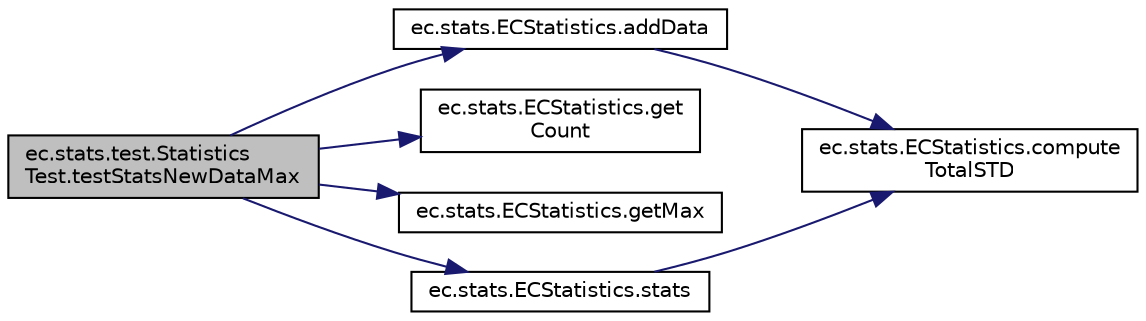 digraph "ec.stats.test.StatisticsTest.testStatsNewDataMax"
{
  edge [fontname="Helvetica",fontsize="10",labelfontname="Helvetica",labelfontsize="10"];
  node [fontname="Helvetica",fontsize="10",shape=record];
  rankdir="LR";
  Node43 [label="ec.stats.test.Statistics\lTest.testStatsNewDataMax",height=0.2,width=0.4,color="black", fillcolor="grey75", style="filled", fontcolor="black"];
  Node43 -> Node44 [color="midnightblue",fontsize="10",style="solid",fontname="Helvetica"];
  Node44 [label="ec.stats.ECStatistics.addData",height=0.2,width=0.4,color="black", fillcolor="white", style="filled",URL="$classec_1_1stats_1_1_e_c_statistics.html#a6529c36c2e76dcebd8d81f5d7510eb50",tooltip="Add double to the data array and re-compute the count/min/max/mean/standard deviation. "];
  Node44 -> Node45 [color="midnightblue",fontsize="10",style="solid",fontname="Helvetica"];
  Node45 [label="ec.stats.ECStatistics.compute\lTotalSTD",height=0.2,width=0.4,color="black", fillcolor="white", style="filled",URL="$classec_1_1stats_1_1_e_c_statistics.html#a89857f7a47ae0c7f697c0dc889425311",tooltip="Compute the total standard deviation for all values in the data array. "];
  Node43 -> Node46 [color="midnightblue",fontsize="10",style="solid",fontname="Helvetica"];
  Node46 [label="ec.stats.ECStatistics.get\lCount",height=0.2,width=0.4,color="black", fillcolor="white", style="filled",URL="$classec_1_1stats_1_1_e_c_statistics.html#a2dd48a948c6790d2343bb6ad5a8fbdec",tooltip="Getter for the count property. "];
  Node43 -> Node47 [color="midnightblue",fontsize="10",style="solid",fontname="Helvetica"];
  Node47 [label="ec.stats.ECStatistics.getMax",height=0.2,width=0.4,color="black", fillcolor="white", style="filled",URL="$classec_1_1stats_1_1_e_c_statistics.html#a8b2714fd78189774569a9e8fdd4ab616",tooltip="Getter for the max property. "];
  Node43 -> Node48 [color="midnightblue",fontsize="10",style="solid",fontname="Helvetica"];
  Node48 [label="ec.stats.ECStatistics.stats",height=0.2,width=0.4,color="black", fillcolor="white", style="filled",URL="$classec_1_1stats_1_1_e_c_statistics.html#ae8230870f1079b3efbc7681c96f35d7f",tooltip="Compute the count/min/max/mean/standard deviation. "];
  Node48 -> Node45 [color="midnightblue",fontsize="10",style="solid",fontname="Helvetica"];
}
